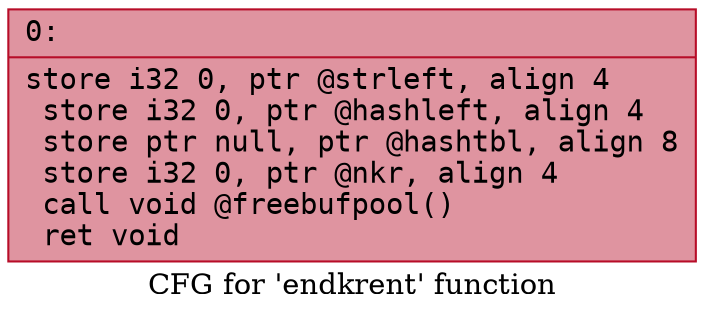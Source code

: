digraph "CFG for 'endkrent' function" {
	label="CFG for 'endkrent' function";

	Node0x600003b04370 [shape=record,color="#b70d28ff", style=filled, fillcolor="#b70d2870" fontname="Courier",label="{0:\l|  store i32 0, ptr @strleft, align 4\l  store i32 0, ptr @hashleft, align 4\l  store ptr null, ptr @hashtbl, align 8\l  store i32 0, ptr @nkr, align 4\l  call void @freebufpool()\l  ret void\l}"];
}
